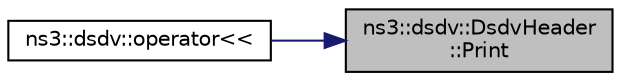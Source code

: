 digraph "ns3::dsdv::DsdvHeader::Print"
{
 // LATEX_PDF_SIZE
  edge [fontname="Helvetica",fontsize="10",labelfontname="Helvetica",labelfontsize="10"];
  node [fontname="Helvetica",fontsize="10",shape=record];
  rankdir="RL";
  Node1 [label="ns3::dsdv::DsdvHeader\l::Print",height=0.2,width=0.4,color="black", fillcolor="grey75", style="filled", fontcolor="black",tooltip=" "];
  Node1 -> Node2 [dir="back",color="midnightblue",fontsize="10",style="solid",fontname="Helvetica"];
  Node2 [label="ns3::dsdv::operator\<\<",height=0.2,width=0.4,color="black", fillcolor="white", style="filled",URL="$namespacens3_1_1dsdv.html#a24401288747c111b6394d728b020efe7",tooltip=" "];
}
